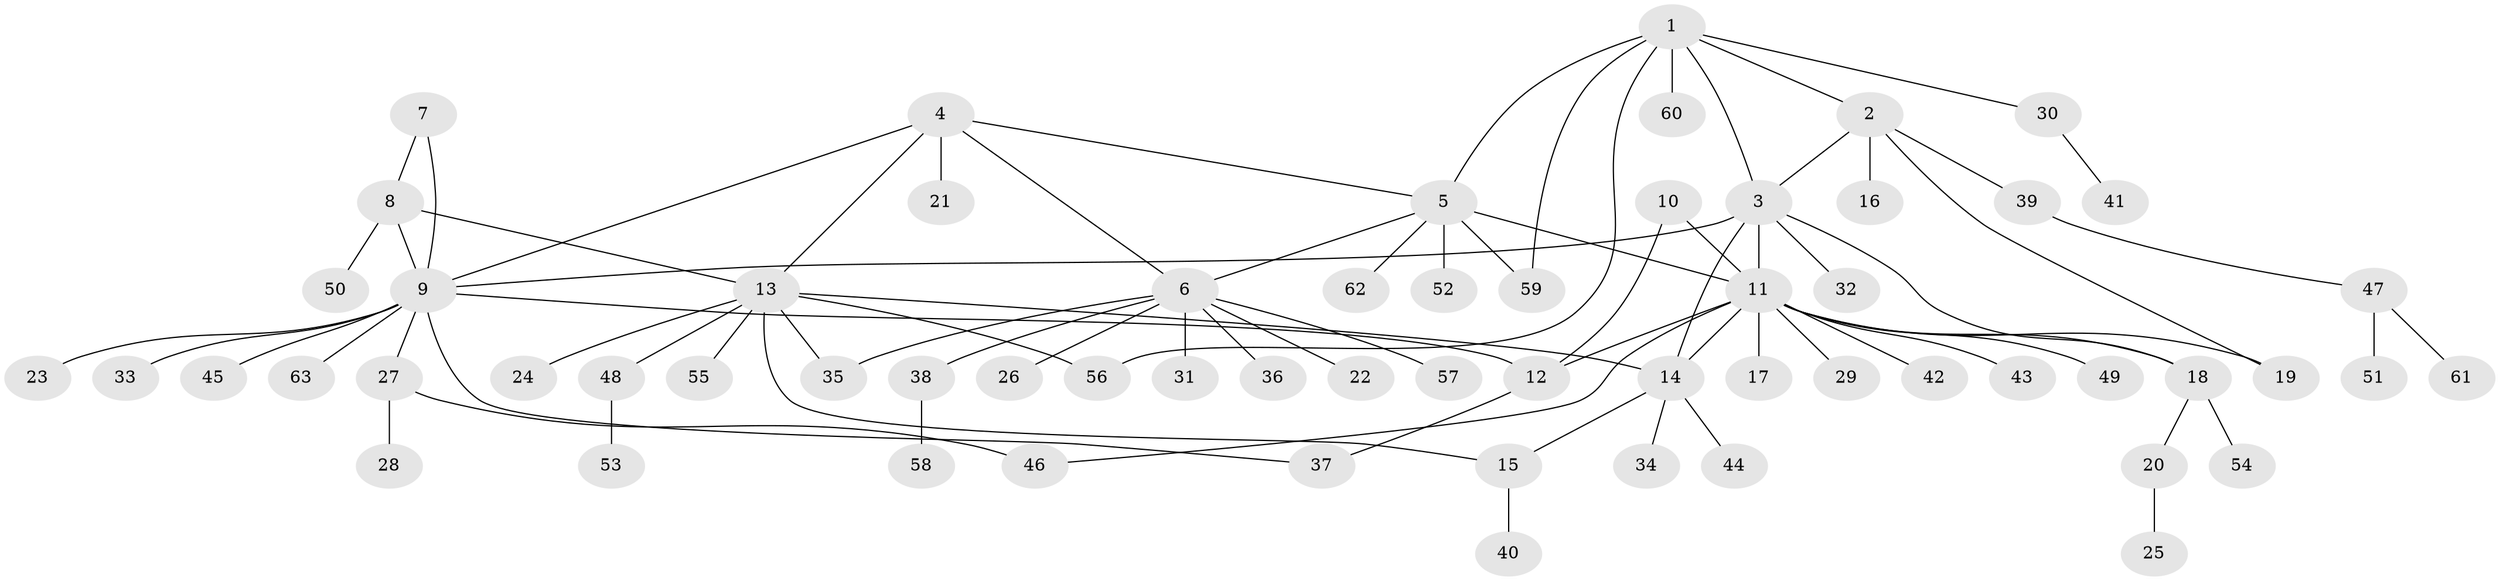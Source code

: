 // coarse degree distribution, {4: 0.11538461538461539, 2: 0.19230769230769232, 7: 0.038461538461538464, 1: 0.4230769230769231, 8: 0.038461538461538464, 3: 0.038461538461538464, 6: 0.11538461538461539, 5: 0.038461538461538464}
// Generated by graph-tools (version 1.1) at 2025/37/03/04/25 23:37:36]
// undirected, 63 vertices, 80 edges
graph export_dot {
  node [color=gray90,style=filled];
  1;
  2;
  3;
  4;
  5;
  6;
  7;
  8;
  9;
  10;
  11;
  12;
  13;
  14;
  15;
  16;
  17;
  18;
  19;
  20;
  21;
  22;
  23;
  24;
  25;
  26;
  27;
  28;
  29;
  30;
  31;
  32;
  33;
  34;
  35;
  36;
  37;
  38;
  39;
  40;
  41;
  42;
  43;
  44;
  45;
  46;
  47;
  48;
  49;
  50;
  51;
  52;
  53;
  54;
  55;
  56;
  57;
  58;
  59;
  60;
  61;
  62;
  63;
  1 -- 2;
  1 -- 3;
  1 -- 5;
  1 -- 30;
  1 -- 56;
  1 -- 59;
  1 -- 60;
  2 -- 3;
  2 -- 16;
  2 -- 19;
  2 -- 39;
  3 -- 9;
  3 -- 11;
  3 -- 14;
  3 -- 18;
  3 -- 32;
  4 -- 5;
  4 -- 6;
  4 -- 9;
  4 -- 13;
  4 -- 21;
  5 -- 6;
  5 -- 11;
  5 -- 52;
  5 -- 59;
  5 -- 62;
  6 -- 22;
  6 -- 26;
  6 -- 31;
  6 -- 35;
  6 -- 36;
  6 -- 38;
  6 -- 57;
  7 -- 8;
  7 -- 9;
  8 -- 9;
  8 -- 13;
  8 -- 50;
  9 -- 12;
  9 -- 23;
  9 -- 27;
  9 -- 33;
  9 -- 37;
  9 -- 45;
  9 -- 63;
  10 -- 11;
  10 -- 12;
  11 -- 12;
  11 -- 14;
  11 -- 17;
  11 -- 18;
  11 -- 19;
  11 -- 29;
  11 -- 42;
  11 -- 43;
  11 -- 46;
  11 -- 49;
  12 -- 37;
  13 -- 14;
  13 -- 15;
  13 -- 24;
  13 -- 35;
  13 -- 48;
  13 -- 55;
  13 -- 56;
  14 -- 15;
  14 -- 34;
  14 -- 44;
  15 -- 40;
  18 -- 20;
  18 -- 54;
  20 -- 25;
  27 -- 28;
  27 -- 46;
  30 -- 41;
  38 -- 58;
  39 -- 47;
  47 -- 51;
  47 -- 61;
  48 -- 53;
}
